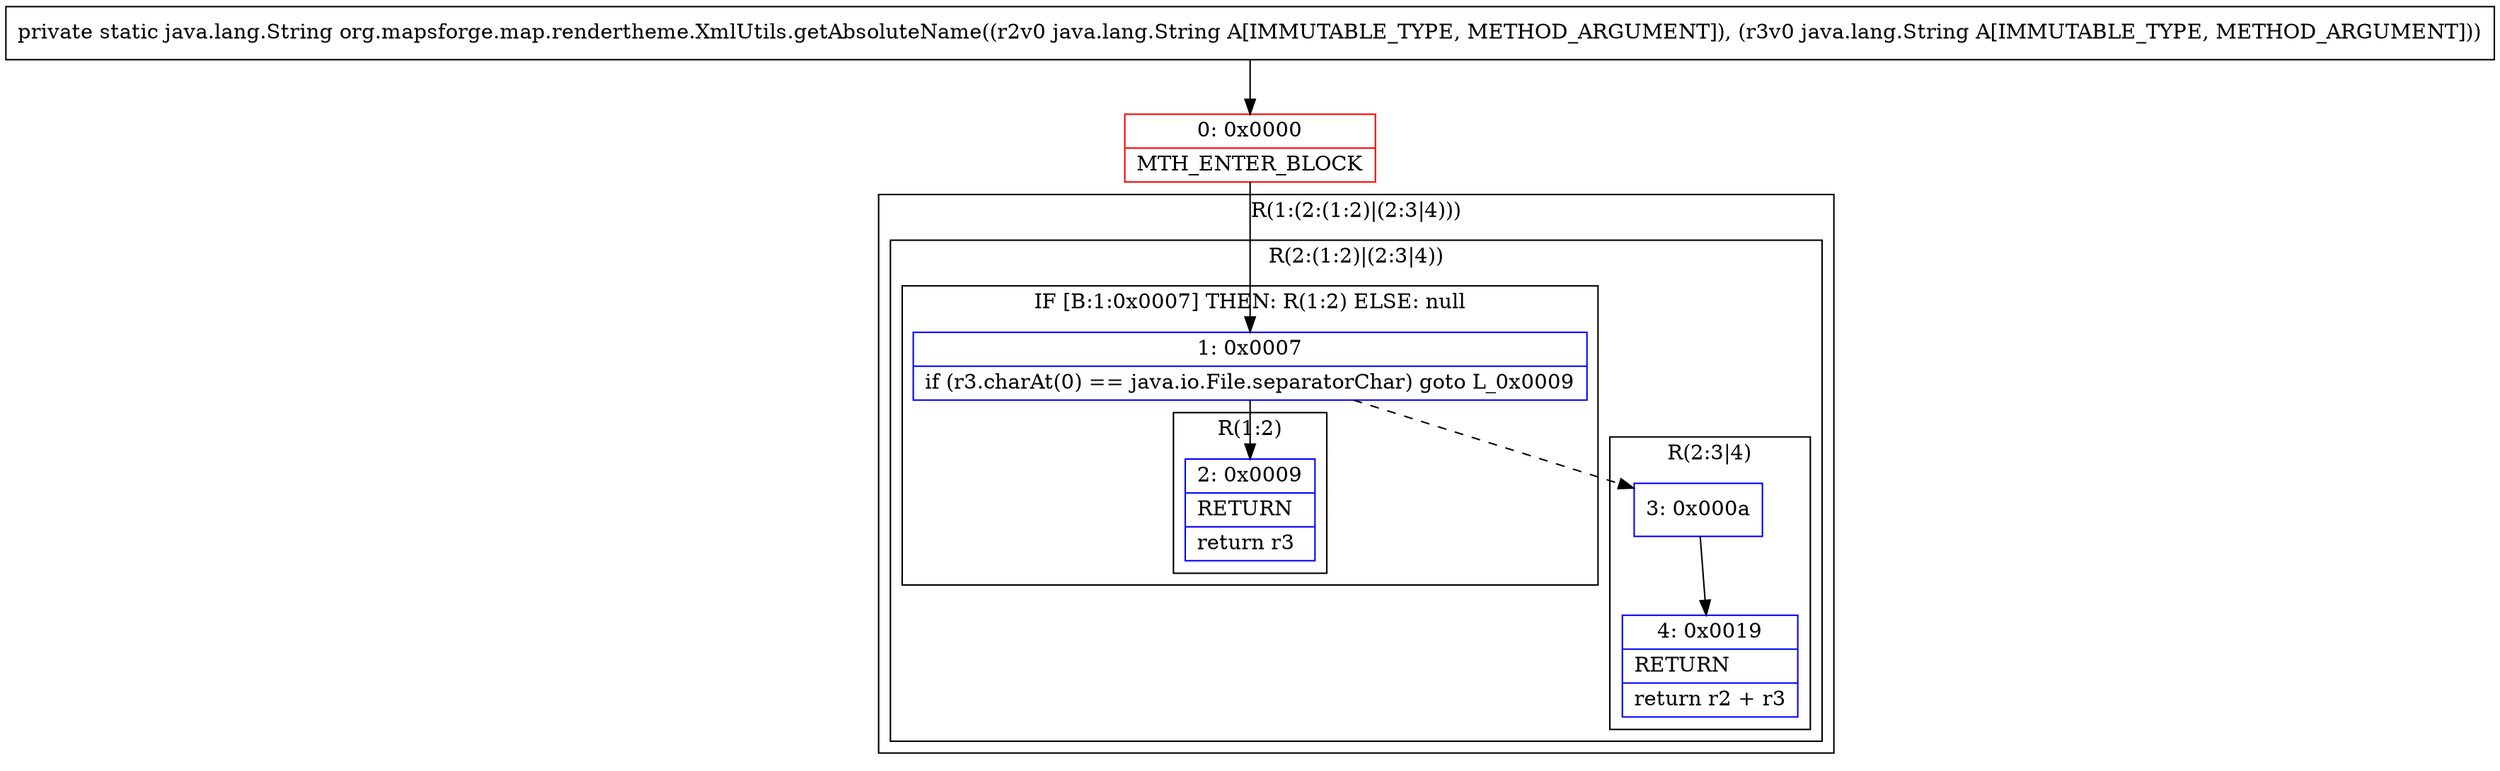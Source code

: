digraph "CFG fororg.mapsforge.map.rendertheme.XmlUtils.getAbsoluteName(Ljava\/lang\/String;Ljava\/lang\/String;)Ljava\/lang\/String;" {
subgraph cluster_Region_1262877113 {
label = "R(1:(2:(1:2)|(2:3|4)))";
node [shape=record,color=blue];
subgraph cluster_Region_654520669 {
label = "R(2:(1:2)|(2:3|4))";
node [shape=record,color=blue];
subgraph cluster_IfRegion_15960261 {
label = "IF [B:1:0x0007] THEN: R(1:2) ELSE: null";
node [shape=record,color=blue];
Node_1 [shape=record,label="{1\:\ 0x0007|if (r3.charAt(0) == java.io.File.separatorChar) goto L_0x0009\l}"];
subgraph cluster_Region_1606281653 {
label = "R(1:2)";
node [shape=record,color=blue];
Node_2 [shape=record,label="{2\:\ 0x0009|RETURN\l|return r3\l}"];
}
}
subgraph cluster_Region_995183562 {
label = "R(2:3|4)";
node [shape=record,color=blue];
Node_3 [shape=record,label="{3\:\ 0x000a}"];
Node_4 [shape=record,label="{4\:\ 0x0019|RETURN\l|return r2 + r3\l}"];
}
}
}
Node_0 [shape=record,color=red,label="{0\:\ 0x0000|MTH_ENTER_BLOCK\l}"];
MethodNode[shape=record,label="{private static java.lang.String org.mapsforge.map.rendertheme.XmlUtils.getAbsoluteName((r2v0 java.lang.String A[IMMUTABLE_TYPE, METHOD_ARGUMENT]), (r3v0 java.lang.String A[IMMUTABLE_TYPE, METHOD_ARGUMENT])) }"];
MethodNode -> Node_0;
Node_1 -> Node_2;
Node_1 -> Node_3[style=dashed];
Node_3 -> Node_4;
Node_0 -> Node_1;
}


